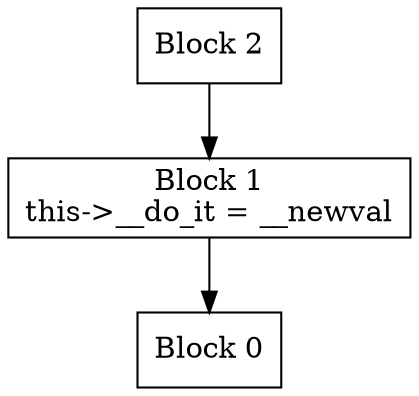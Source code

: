 digraph CFG {
  node [shape=box];
  0 [label="Block 0\n"];
  1 [label="Block 1\nthis->__do_it = __newval\n"];
  2 [label="Block 2\n"];
  1 -> 0;
  2 -> 1;
}

